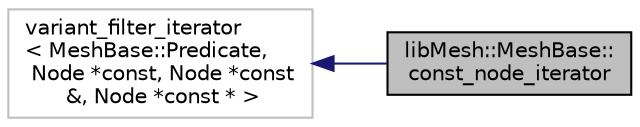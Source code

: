 digraph "libMesh::MeshBase::const_node_iterator"
{
  edge [fontname="Helvetica",fontsize="10",labelfontname="Helvetica",labelfontsize="10"];
  node [fontname="Helvetica",fontsize="10",shape=record];
  rankdir="LR";
  Node1 [label="libMesh::MeshBase::\lconst_node_iterator",height=0.2,width=0.4,color="black", fillcolor="grey75", style="filled", fontcolor="black"];
  Node2 -> Node1 [dir="back",color="midnightblue",fontsize="10",style="solid",fontname="Helvetica"];
  Node2 [label="variant_filter_iterator\l\< MeshBase::Predicate,\l Node *const, Node *const\l &, Node *const * \>",height=0.2,width=0.4,color="grey75", fillcolor="white", style="filled"];
}
